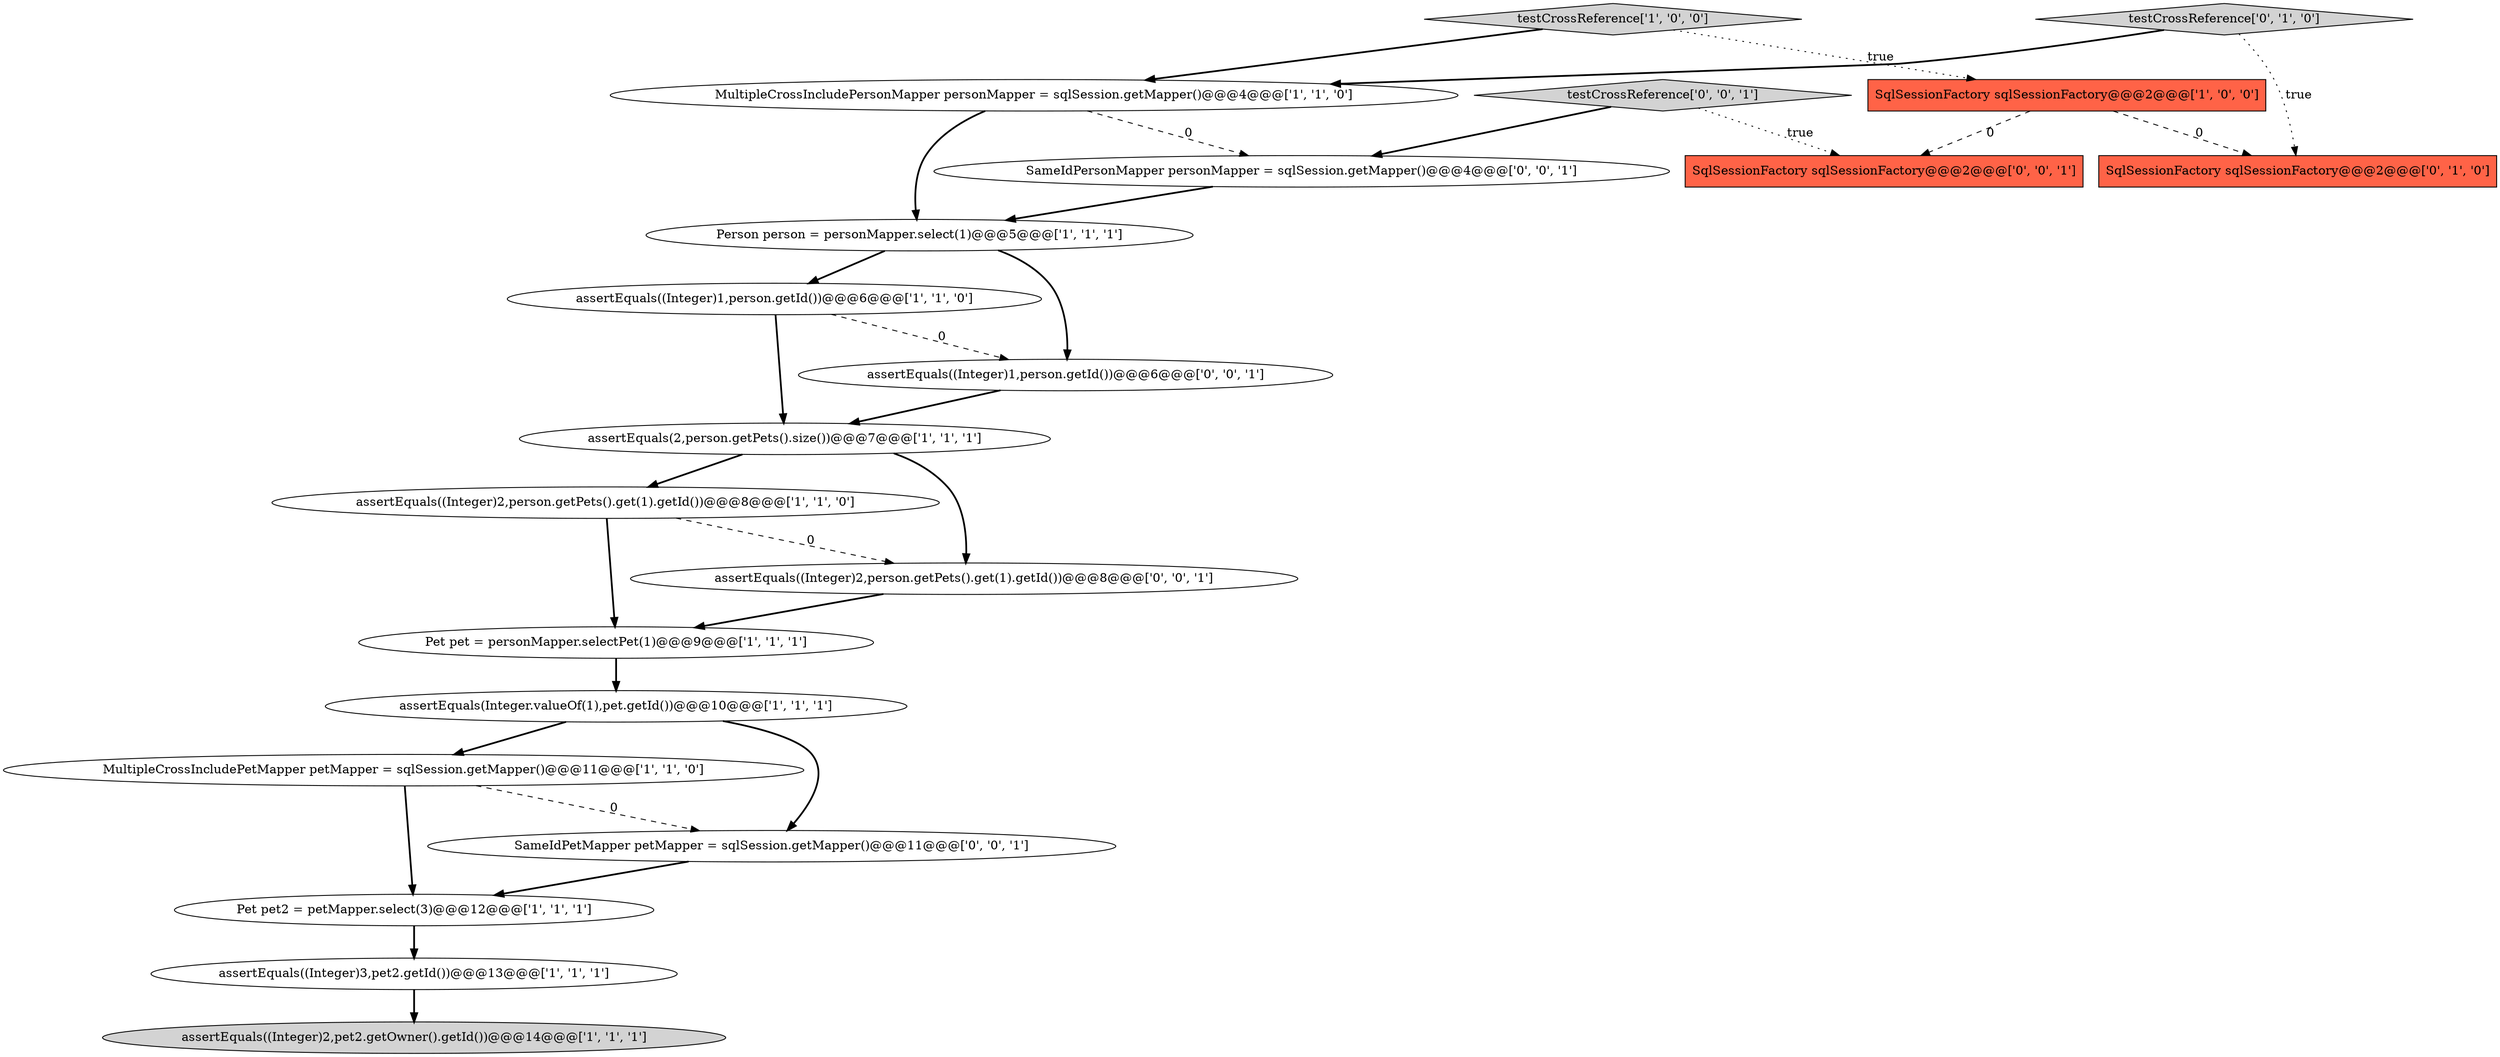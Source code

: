 digraph {
0 [style = filled, label = "Pet pet = personMapper.selectPet(1)@@@9@@@['1', '1', '1']", fillcolor = white, shape = ellipse image = "AAA0AAABBB1BBB"];
6 [style = filled, label = "assertEquals((Integer)3,pet2.getId())@@@13@@@['1', '1', '1']", fillcolor = white, shape = ellipse image = "AAA0AAABBB1BBB"];
18 [style = filled, label = "SameIdPersonMapper personMapper = sqlSession.getMapper()@@@4@@@['0', '0', '1']", fillcolor = white, shape = ellipse image = "AAA0AAABBB3BBB"];
10 [style = filled, label = "Person person = personMapper.select(1)@@@5@@@['1', '1', '1']", fillcolor = white, shape = ellipse image = "AAA0AAABBB1BBB"];
16 [style = filled, label = "testCrossReference['0', '0', '1']", fillcolor = lightgray, shape = diamond image = "AAA0AAABBB3BBB"];
5 [style = filled, label = "MultipleCrossIncludePetMapper petMapper = sqlSession.getMapper()@@@11@@@['1', '1', '0']", fillcolor = white, shape = ellipse image = "AAA0AAABBB1BBB"];
7 [style = filled, label = "testCrossReference['1', '0', '0']", fillcolor = lightgray, shape = diamond image = "AAA0AAABBB1BBB"];
2 [style = filled, label = "assertEquals(Integer.valueOf(1),pet.getId())@@@10@@@['1', '1', '1']", fillcolor = white, shape = ellipse image = "AAA0AAABBB1BBB"];
1 [style = filled, label = "assertEquals((Integer)2,pet2.getOwner().getId())@@@14@@@['1', '1', '1']", fillcolor = lightgray, shape = ellipse image = "AAA0AAABBB1BBB"];
14 [style = filled, label = "SqlSessionFactory sqlSessionFactory@@@2@@@['0', '1', '0']", fillcolor = tomato, shape = box image = "AAA1AAABBB2BBB"];
9 [style = filled, label = "Pet pet2 = petMapper.select(3)@@@12@@@['1', '1', '1']", fillcolor = white, shape = ellipse image = "AAA0AAABBB1BBB"];
8 [style = filled, label = "assertEquals((Integer)1,person.getId())@@@6@@@['1', '1', '0']", fillcolor = white, shape = ellipse image = "AAA0AAABBB1BBB"];
17 [style = filled, label = "SameIdPetMapper petMapper = sqlSession.getMapper()@@@11@@@['0', '0', '1']", fillcolor = white, shape = ellipse image = "AAA0AAABBB3BBB"];
3 [style = filled, label = "MultipleCrossIncludePersonMapper personMapper = sqlSession.getMapper()@@@4@@@['1', '1', '0']", fillcolor = white, shape = ellipse image = "AAA0AAABBB1BBB"];
15 [style = filled, label = "SqlSessionFactory sqlSessionFactory@@@2@@@['0', '0', '1']", fillcolor = tomato, shape = box image = "AAA0AAABBB3BBB"];
20 [style = filled, label = "assertEquals((Integer)1,person.getId())@@@6@@@['0', '0', '1']", fillcolor = white, shape = ellipse image = "AAA0AAABBB3BBB"];
4 [style = filled, label = "assertEquals((Integer)2,person.getPets().get(1).getId())@@@8@@@['1', '1', '0']", fillcolor = white, shape = ellipse image = "AAA0AAABBB1BBB"];
13 [style = filled, label = "testCrossReference['0', '1', '0']", fillcolor = lightgray, shape = diamond image = "AAA0AAABBB2BBB"];
19 [style = filled, label = "assertEquals((Integer)2,person.getPets().get(1).getId())@@@8@@@['0', '0', '1']", fillcolor = white, shape = ellipse image = "AAA0AAABBB3BBB"];
11 [style = filled, label = "SqlSessionFactory sqlSessionFactory@@@2@@@['1', '0', '0']", fillcolor = tomato, shape = box image = "AAA1AAABBB1BBB"];
12 [style = filled, label = "assertEquals(2,person.getPets().size())@@@7@@@['1', '1', '1']", fillcolor = white, shape = ellipse image = "AAA0AAABBB1BBB"];
2->17 [style = bold, label=""];
10->20 [style = bold, label=""];
16->18 [style = bold, label=""];
5->9 [style = bold, label=""];
11->15 [style = dashed, label="0"];
3->18 [style = dashed, label="0"];
17->9 [style = bold, label=""];
0->2 [style = bold, label=""];
8->20 [style = dashed, label="0"];
7->3 [style = bold, label=""];
19->0 [style = bold, label=""];
9->6 [style = bold, label=""];
4->0 [style = bold, label=""];
3->10 [style = bold, label=""];
6->1 [style = bold, label=""];
5->17 [style = dashed, label="0"];
7->11 [style = dotted, label="true"];
10->8 [style = bold, label=""];
12->4 [style = bold, label=""];
13->3 [style = bold, label=""];
18->10 [style = bold, label=""];
11->14 [style = dashed, label="0"];
20->12 [style = bold, label=""];
4->19 [style = dashed, label="0"];
12->19 [style = bold, label=""];
13->14 [style = dotted, label="true"];
8->12 [style = bold, label=""];
2->5 [style = bold, label=""];
16->15 [style = dotted, label="true"];
}

